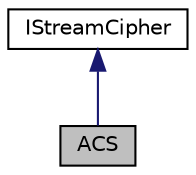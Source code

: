 digraph "ACS"
{
 // LATEX_PDF_SIZE
  edge [fontname="Helvetica",fontsize="10",labelfontname="Helvetica",labelfontsize="10"];
  node [fontname="Helvetica",fontsize="10",shape=record];
  Node1 [label="ACS",height=0.2,width=0.4,color="black", fillcolor="grey75", style="filled", fontcolor="black",tooltip="An AES-NI implementation of the Rijndael symmetric 256-bit block-cipher, operating in a Little-Endian..."];
  Node2 -> Node1 [dir="back",color="midnightblue",fontsize="10",style="solid",fontname="Helvetica"];
  Node2 [label="IStreamCipher",height=0.2,width=0.4,color="black", fillcolor="white", style="filled",URL="$class_i_stream_cipher.html",tooltip="The stream-cipher virtual interface class."];
}
